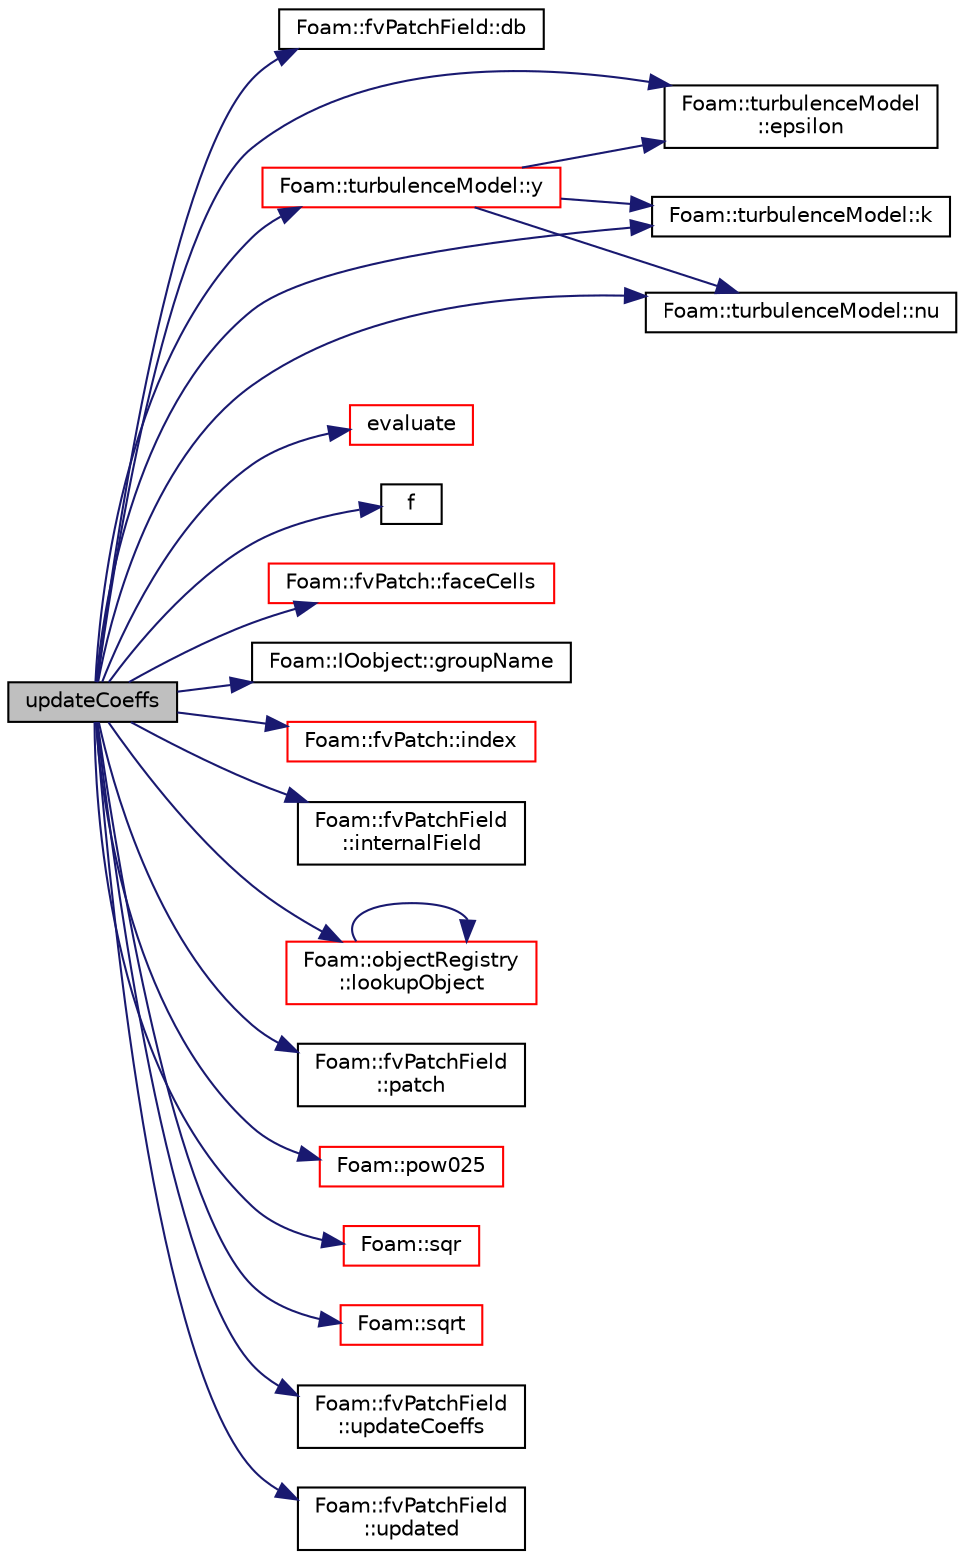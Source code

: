 digraph "updateCoeffs"
{
  bgcolor="transparent";
  edge [fontname="Helvetica",fontsize="10",labelfontname="Helvetica",labelfontsize="10"];
  node [fontname="Helvetica",fontsize="10",shape=record];
  rankdir="LR";
  Node1 [label="updateCoeffs",height=0.2,width=0.4,color="black", fillcolor="grey75", style="filled", fontcolor="black"];
  Node1 -> Node2 [color="midnightblue",fontsize="10",style="solid",fontname="Helvetica"];
  Node2 [label="Foam::fvPatchField::db",height=0.2,width=0.4,color="black",URL="$a00899.html#adf469b34fcd0250cef43ac4ce3f153ab",tooltip="Return local objectRegistry. "];
  Node1 -> Node3 [color="midnightblue",fontsize="10",style="solid",fontname="Helvetica"];
  Node3 [label="Foam::turbulenceModel\l::epsilon",height=0.2,width=0.4,color="black",URL="$a02774.html#a5dde6dd365b52eccdd838f2218acab9e",tooltip="Return the turbulence kinetic energy dissipation rate. "];
  Node1 -> Node4 [color="midnightblue",fontsize="10",style="solid",fontname="Helvetica"];
  Node4 [label="evaluate",height=0.2,width=0.4,color="red",URL="$a00908.html#a96dc99388e664182349d72cdca254c20",tooltip="Evaluate the patchField. "];
  Node1 -> Node5 [color="midnightblue",fontsize="10",style="solid",fontname="Helvetica"];
  Node5 [label="f",height=0.2,width=0.4,color="black",URL="$a04026.html#a888be93833ac7a23170555c69c690288"];
  Node1 -> Node6 [color="midnightblue",fontsize="10",style="solid",fontname="Helvetica"];
  Node6 [label="Foam::fvPatch::faceCells",height=0.2,width=0.4,color="red",URL="$a00898.html#a7cbd3f7d875089fbed897f536ef662c9",tooltip="Return faceCells. "];
  Node1 -> Node7 [color="midnightblue",fontsize="10",style="solid",fontname="Helvetica"];
  Node7 [label="Foam::IOobject::groupName",height=0.2,width=0.4,color="black",URL="$a01197.html#ad5705e6da2a025ad75b4cf5d748d7d30"];
  Node1 -> Node8 [color="midnightblue",fontsize="10",style="solid",fontname="Helvetica"];
  Node8 [label="Foam::fvPatch::index",height=0.2,width=0.4,color="red",URL="$a00898.html#a7d1e8acadb27bd2b4e61457d47b71b6f",tooltip="Return the index of this patch in the fvBoundaryMesh. "];
  Node1 -> Node9 [color="midnightblue",fontsize="10",style="solid",fontname="Helvetica"];
  Node9 [label="Foam::fvPatchField\l::internalField",height=0.2,width=0.4,color="black",URL="$a00899.html#a056e84dcb5528510380d895b0ba36f3e",tooltip="Return dimensioned internal field reference. "];
  Node1 -> Node10 [color="midnightblue",fontsize="10",style="solid",fontname="Helvetica"];
  Node10 [label="Foam::turbulenceModel::k",height=0.2,width=0.4,color="black",URL="$a02774.html#a3f82cf7bd1acf0346fcf9c6f6af56834",tooltip="Return the turbulence kinetic energy. "];
  Node1 -> Node11 [color="midnightblue",fontsize="10",style="solid",fontname="Helvetica"];
  Node11 [label="Foam::objectRegistry\l::lookupObject",height=0.2,width=0.4,color="red",URL="$a01727.html#affcae20935bdf1726ec1f822228a2330",tooltip="Lookup and return the object of the given Type. "];
  Node11 -> Node11 [color="midnightblue",fontsize="10",style="solid",fontname="Helvetica"];
  Node1 -> Node12 [color="midnightblue",fontsize="10",style="solid",fontname="Helvetica"];
  Node12 [label="Foam::turbulenceModel::nu",height=0.2,width=0.4,color="black",URL="$a02774.html#a873c2bd19b9d6641c6c1f03df3a292aa",tooltip="Return the laminar viscosity. "];
  Node1 -> Node13 [color="midnightblue",fontsize="10",style="solid",fontname="Helvetica"];
  Node13 [label="Foam::fvPatchField\l::patch",height=0.2,width=0.4,color="black",URL="$a00899.html#ad735de1fbd0f85c12ad0c37deb62d22c",tooltip="Return patch. "];
  Node1 -> Node14 [color="midnightblue",fontsize="10",style="solid",fontname="Helvetica"];
  Node14 [label="Foam::pow025",height=0.2,width=0.4,color="red",URL="$a10974.html#af8d7dc24dfce32ee37c1210e616966e1"];
  Node1 -> Node15 [color="midnightblue",fontsize="10",style="solid",fontname="Helvetica"];
  Node15 [label="Foam::sqr",height=0.2,width=0.4,color="red",URL="$a10974.html#a277dc11c581d53826ab5090b08f3b17b"];
  Node1 -> Node16 [color="midnightblue",fontsize="10",style="solid",fontname="Helvetica"];
  Node16 [label="Foam::sqrt",height=0.2,width=0.4,color="red",URL="$a10974.html#a8616bd62eebf2342a80222fecb1bda71"];
  Node1 -> Node17 [color="midnightblue",fontsize="10",style="solid",fontname="Helvetica"];
  Node17 [label="Foam::fvPatchField\l::updateCoeffs",height=0.2,width=0.4,color="black",URL="$a00899.html#a7e24eafac629d3733181cd942d4c902f",tooltip="Update the coefficients associated with the patch field. "];
  Node1 -> Node18 [color="midnightblue",fontsize="10",style="solid",fontname="Helvetica"];
  Node18 [label="Foam::fvPatchField\l::updated",height=0.2,width=0.4,color="black",URL="$a00899.html#a087516fc8e0613b0bf49ac8fc4b30fff",tooltip="Return true if the boundary condition has already been updated. "];
  Node1 -> Node19 [color="midnightblue",fontsize="10",style="solid",fontname="Helvetica"];
  Node19 [label="Foam::turbulenceModel::y",height=0.2,width=0.4,color="red",URL="$a02774.html#a786f55d8a1d6a0900d1798fd04595c14",tooltip="Return the near wall distances. "];
  Node19 -> Node3 [color="midnightblue",fontsize="10",style="solid",fontname="Helvetica"];
  Node19 -> Node10 [color="midnightblue",fontsize="10",style="solid",fontname="Helvetica"];
  Node19 -> Node12 [color="midnightblue",fontsize="10",style="solid",fontname="Helvetica"];
}
